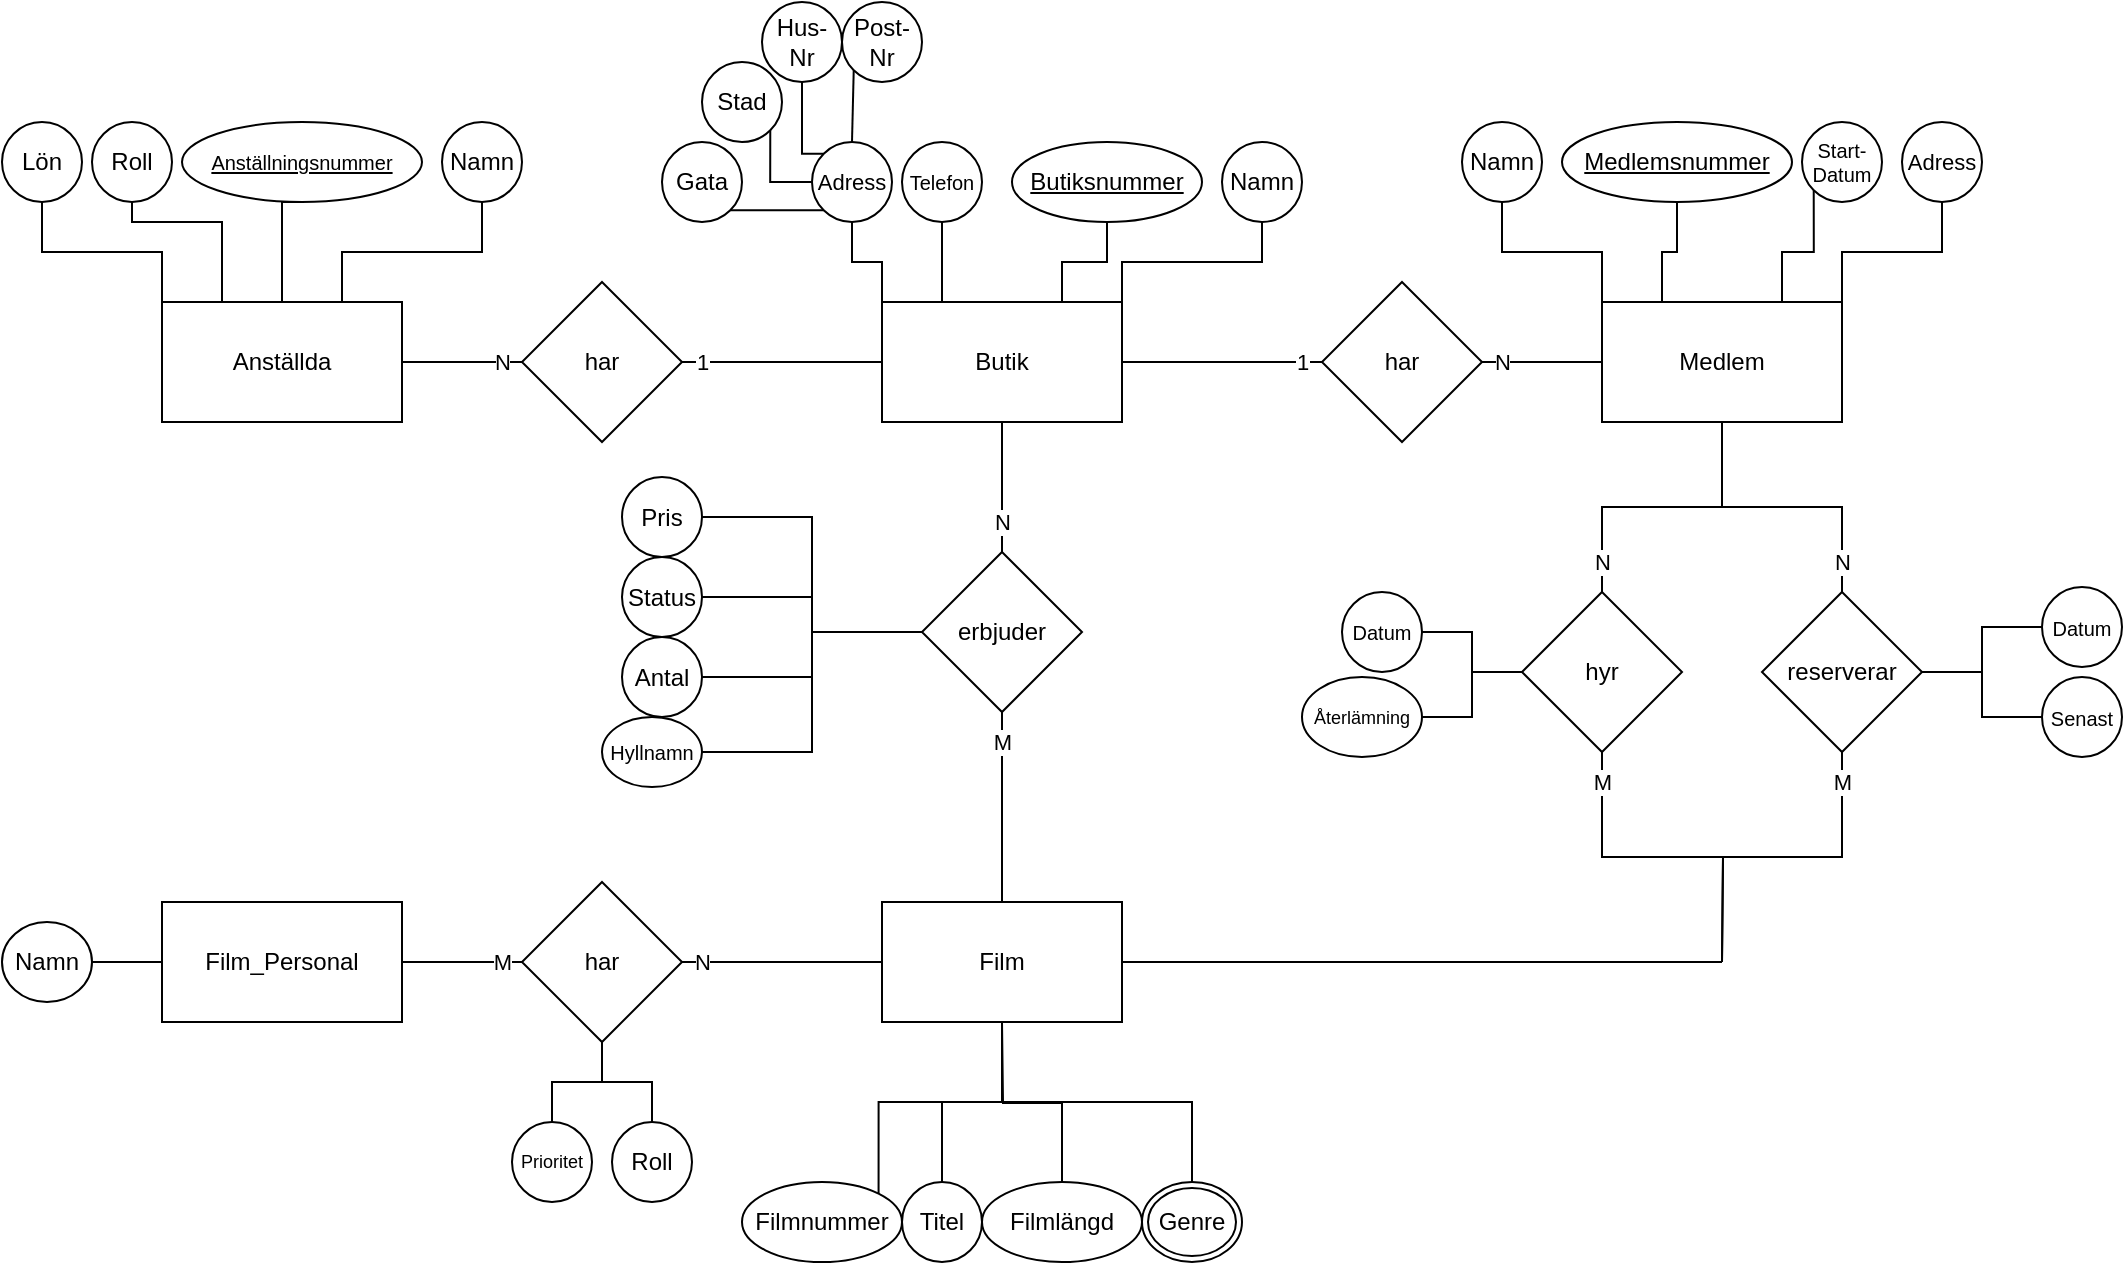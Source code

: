 <mxfile version="24.7.16">
  <diagram name="Page-1" id="8Zpo332dCGun63UNyjS6">
    <mxGraphModel dx="989" dy="534" grid="1" gridSize="10" guides="1" tooltips="1" connect="1" arrows="1" fold="1" page="1" pageScale="1" pageWidth="1654" pageHeight="2336" math="0" shadow="0">
      <root>
        <mxCell id="0" />
        <mxCell id="1" parent="0" />
        <mxCell id="m6FLoSGMfTkBYZxW1C0_-3" value="1" style="edgeStyle=orthogonalEdgeStyle;rounded=0;orthogonalLoop=1;jettySize=auto;html=1;endArrow=none;endFill=0;" parent="1" source="m6FLoSGMfTkBYZxW1C0_-1" target="m6FLoSGMfTkBYZxW1C0_-2" edge="1">
          <mxGeometry x="0.8" relative="1" as="geometry">
            <mxPoint as="offset" />
          </mxGeometry>
        </mxCell>
        <mxCell id="m6FLoSGMfTkBYZxW1C0_-26" style="edgeStyle=orthogonalEdgeStyle;rounded=0;orthogonalLoop=1;jettySize=auto;html=1;exitX=0;exitY=0;exitDx=0;exitDy=0;entryX=0.5;entryY=1;entryDx=0;entryDy=0;endArrow=none;endFill=0;" parent="1" source="m6FLoSGMfTkBYZxW1C0_-1" target="m6FLoSGMfTkBYZxW1C0_-22" edge="1">
          <mxGeometry relative="1" as="geometry" />
        </mxCell>
        <mxCell id="m6FLoSGMfTkBYZxW1C0_-27" style="edgeStyle=orthogonalEdgeStyle;rounded=0;orthogonalLoop=1;jettySize=auto;html=1;exitX=0.25;exitY=0;exitDx=0;exitDy=0;entryX=0.5;entryY=1;entryDx=0;entryDy=0;endArrow=none;endFill=0;" parent="1" source="m6FLoSGMfTkBYZxW1C0_-1" target="m6FLoSGMfTkBYZxW1C0_-23" edge="1">
          <mxGeometry relative="1" as="geometry" />
        </mxCell>
        <mxCell id="m6FLoSGMfTkBYZxW1C0_-49" value="1" style="edgeStyle=orthogonalEdgeStyle;rounded=0;orthogonalLoop=1;jettySize=auto;html=1;endArrow=none;endFill=0;" parent="1" source="m6FLoSGMfTkBYZxW1C0_-1" target="m6FLoSGMfTkBYZxW1C0_-48" edge="1">
          <mxGeometry x="0.8" relative="1" as="geometry">
            <mxPoint as="offset" />
          </mxGeometry>
        </mxCell>
        <mxCell id="m6FLoSGMfTkBYZxW1C0_-61" value="N" style="edgeStyle=orthogonalEdgeStyle;rounded=0;orthogonalLoop=1;jettySize=auto;html=1;endArrow=none;endFill=0;" parent="1" source="m6FLoSGMfTkBYZxW1C0_-1" target="m6FLoSGMfTkBYZxW1C0_-60" edge="1">
          <mxGeometry x="0.538" relative="1" as="geometry">
            <mxPoint as="offset" />
          </mxGeometry>
        </mxCell>
        <mxCell id="m6FLoSGMfTkBYZxW1C0_-1" value="Butik" style="rounded=0;whiteSpace=wrap;html=1;" parent="1" vertex="1">
          <mxGeometry x="650" y="210" width="120" height="60" as="geometry" />
        </mxCell>
        <mxCell id="m6FLoSGMfTkBYZxW1C0_-21" value="N" style="edgeStyle=orthogonalEdgeStyle;rounded=0;orthogonalLoop=1;jettySize=auto;html=1;exitX=0;exitY=0.5;exitDx=0;exitDy=0;entryX=1;entryY=0.5;entryDx=0;entryDy=0;endArrow=none;endFill=0;" parent="1" source="m6FLoSGMfTkBYZxW1C0_-2" target="m6FLoSGMfTkBYZxW1C0_-4" edge="1">
          <mxGeometry x="-0.667" relative="1" as="geometry">
            <mxPoint as="offset" />
          </mxGeometry>
        </mxCell>
        <mxCell id="m6FLoSGMfTkBYZxW1C0_-2" value="har" style="rhombus;whiteSpace=wrap;html=1;rounded=0;" parent="1" vertex="1">
          <mxGeometry x="470" y="200" width="80" height="80" as="geometry" />
        </mxCell>
        <mxCell id="m6FLoSGMfTkBYZxW1C0_-14" style="edgeStyle=orthogonalEdgeStyle;rounded=0;orthogonalLoop=1;jettySize=auto;html=1;exitX=0;exitY=0;exitDx=0;exitDy=0;entryX=0.5;entryY=1;entryDx=0;entryDy=0;endArrow=none;endFill=0;" parent="1" source="m6FLoSGMfTkBYZxW1C0_-4" target="m6FLoSGMfTkBYZxW1C0_-6" edge="1">
          <mxGeometry relative="1" as="geometry" />
        </mxCell>
        <mxCell id="m6FLoSGMfTkBYZxW1C0_-17" style="edgeStyle=orthogonalEdgeStyle;rounded=0;orthogonalLoop=1;jettySize=auto;html=1;exitX=0.75;exitY=0;exitDx=0;exitDy=0;entryX=0.5;entryY=1;entryDx=0;entryDy=0;endArrow=none;endFill=0;" parent="1" source="m6FLoSGMfTkBYZxW1C0_-4" target="m6FLoSGMfTkBYZxW1C0_-9" edge="1">
          <mxGeometry relative="1" as="geometry" />
        </mxCell>
        <mxCell id="m6FLoSGMfTkBYZxW1C0_-4" value="Anställda" style="whiteSpace=wrap;html=1;rounded=0;" parent="1" vertex="1">
          <mxGeometry x="290" y="210" width="120" height="60" as="geometry" />
        </mxCell>
        <mxCell id="m6FLoSGMfTkBYZxW1C0_-6" value="Lön" style="ellipse;whiteSpace=wrap;html=1;" parent="1" vertex="1">
          <mxGeometry x="210" y="120" width="40" height="40" as="geometry" />
        </mxCell>
        <mxCell id="URoDn2Y77BlblB-8Fl30-33" style="edgeStyle=orthogonalEdgeStyle;rounded=0;orthogonalLoop=1;jettySize=auto;html=1;exitX=0.5;exitY=1;exitDx=0;exitDy=0;entryX=0.25;entryY=0;entryDx=0;entryDy=0;endArrow=none;endFill=0;" edge="1" parent="1" source="m6FLoSGMfTkBYZxW1C0_-7" target="m6FLoSGMfTkBYZxW1C0_-4">
          <mxGeometry relative="1" as="geometry">
            <Array as="points">
              <mxPoint x="275" y="170" />
              <mxPoint x="320" y="170" />
            </Array>
          </mxGeometry>
        </mxCell>
        <mxCell id="m6FLoSGMfTkBYZxW1C0_-7" value="Roll" style="ellipse;whiteSpace=wrap;html=1;" parent="1" vertex="1">
          <mxGeometry x="255" y="120" width="40" height="40" as="geometry" />
        </mxCell>
        <mxCell id="URoDn2Y77BlblB-8Fl30-27" style="edgeStyle=orthogonalEdgeStyle;rounded=0;orthogonalLoop=1;jettySize=auto;html=1;exitX=0.5;exitY=1;exitDx=0;exitDy=0;entryX=0.5;entryY=0;entryDx=0;entryDy=0;endArrow=none;endFill=0;" edge="1" parent="1" source="m6FLoSGMfTkBYZxW1C0_-8" target="m6FLoSGMfTkBYZxW1C0_-4">
          <mxGeometry relative="1" as="geometry">
            <Array as="points">
              <mxPoint x="350" y="160" />
            </Array>
          </mxGeometry>
        </mxCell>
        <mxCell id="m6FLoSGMfTkBYZxW1C0_-8" value="&lt;u style=&quot;font-size: 10px;&quot;&gt;Anställningsnummer&lt;/u&gt;" style="ellipse;whiteSpace=wrap;html=1;fontSize=10;" parent="1" vertex="1">
          <mxGeometry x="300" y="120" width="120" height="40" as="geometry" />
        </mxCell>
        <mxCell id="m6FLoSGMfTkBYZxW1C0_-9" value="Namn" style="ellipse;whiteSpace=wrap;html=1;" parent="1" vertex="1">
          <mxGeometry x="430" y="120" width="40" height="40" as="geometry" />
        </mxCell>
        <mxCell id="m6FLoSGMfTkBYZxW1C0_-44" style="edgeStyle=orthogonalEdgeStyle;rounded=0;orthogonalLoop=1;jettySize=auto;html=1;exitX=0;exitY=1;exitDx=0;exitDy=0;entryX=1;entryY=1;entryDx=0;entryDy=0;endArrow=none;endFill=0;" parent="1" source="m6FLoSGMfTkBYZxW1C0_-22" target="m6FLoSGMfTkBYZxW1C0_-30" edge="1">
          <mxGeometry relative="1" as="geometry" />
        </mxCell>
        <mxCell id="m6FLoSGMfTkBYZxW1C0_-45" style="edgeStyle=orthogonalEdgeStyle;rounded=0;orthogonalLoop=1;jettySize=auto;html=1;exitX=0;exitY=0.5;exitDx=0;exitDy=0;entryX=1;entryY=1;entryDx=0;entryDy=0;endArrow=none;endFill=0;" parent="1" source="m6FLoSGMfTkBYZxW1C0_-22" target="m6FLoSGMfTkBYZxW1C0_-31" edge="1">
          <mxGeometry relative="1" as="geometry" />
        </mxCell>
        <mxCell id="m6FLoSGMfTkBYZxW1C0_-46" style="edgeStyle=orthogonalEdgeStyle;rounded=0;orthogonalLoop=1;jettySize=auto;html=1;exitX=0;exitY=0;exitDx=0;exitDy=0;entryX=0.5;entryY=1;entryDx=0;entryDy=0;endArrow=none;endFill=0;" parent="1" source="m6FLoSGMfTkBYZxW1C0_-22" target="m6FLoSGMfTkBYZxW1C0_-33" edge="1">
          <mxGeometry relative="1" as="geometry" />
        </mxCell>
        <mxCell id="URoDn2Y77BlblB-8Fl30-1" style="edgeStyle=orthogonalEdgeStyle;rounded=0;orthogonalLoop=1;jettySize=auto;html=1;exitX=0.5;exitY=0;exitDx=0;exitDy=0;entryX=0;entryY=1;entryDx=0;entryDy=0;endArrow=none;endFill=0;" edge="1" parent="1" source="m6FLoSGMfTkBYZxW1C0_-22" target="m6FLoSGMfTkBYZxW1C0_-32">
          <mxGeometry relative="1" as="geometry" />
        </mxCell>
        <mxCell id="m6FLoSGMfTkBYZxW1C0_-22" value="Adress" style="ellipse;whiteSpace=wrap;html=1;fontSize=11;" parent="1" vertex="1">
          <mxGeometry x="615" y="130" width="40" height="40" as="geometry" />
        </mxCell>
        <mxCell id="m6FLoSGMfTkBYZxW1C0_-23" value="Telefon" style="ellipse;whiteSpace=wrap;html=1;fontSize=10;" parent="1" vertex="1">
          <mxGeometry x="660" y="130" width="40" height="40" as="geometry" />
        </mxCell>
        <mxCell id="URoDn2Y77BlblB-8Fl30-23" style="edgeStyle=orthogonalEdgeStyle;rounded=0;orthogonalLoop=1;jettySize=auto;html=1;exitX=0.5;exitY=1;exitDx=0;exitDy=0;entryX=0.75;entryY=0;entryDx=0;entryDy=0;endArrow=none;endFill=0;" edge="1" parent="1" source="m6FLoSGMfTkBYZxW1C0_-24" target="m6FLoSGMfTkBYZxW1C0_-1">
          <mxGeometry relative="1" as="geometry" />
        </mxCell>
        <mxCell id="m6FLoSGMfTkBYZxW1C0_-24" value="&lt;u&gt;Butiksnummer&lt;/u&gt;" style="ellipse;whiteSpace=wrap;html=1;" parent="1" vertex="1">
          <mxGeometry x="715" y="130" width="95" height="40" as="geometry" />
        </mxCell>
        <mxCell id="URoDn2Y77BlblB-8Fl30-22" style="edgeStyle=orthogonalEdgeStyle;rounded=0;orthogonalLoop=1;jettySize=auto;html=1;exitX=0.5;exitY=1;exitDx=0;exitDy=0;entryX=1;entryY=0;entryDx=0;entryDy=0;endArrow=none;endFill=0;" edge="1" parent="1" source="m6FLoSGMfTkBYZxW1C0_-25" target="m6FLoSGMfTkBYZxW1C0_-1">
          <mxGeometry relative="1" as="geometry" />
        </mxCell>
        <mxCell id="m6FLoSGMfTkBYZxW1C0_-25" value="Namn" style="ellipse;whiteSpace=wrap;html=1;" parent="1" vertex="1">
          <mxGeometry x="820" y="130" width="40" height="40" as="geometry" />
        </mxCell>
        <mxCell id="m6FLoSGMfTkBYZxW1C0_-30" value="Gata" style="ellipse;whiteSpace=wrap;html=1;" parent="1" vertex="1">
          <mxGeometry x="540" y="130" width="40" height="40" as="geometry" />
        </mxCell>
        <mxCell id="m6FLoSGMfTkBYZxW1C0_-31" value="Stad" style="ellipse;whiteSpace=wrap;html=1;" parent="1" vertex="1">
          <mxGeometry x="560" y="90" width="40" height="40" as="geometry" />
        </mxCell>
        <mxCell id="m6FLoSGMfTkBYZxW1C0_-32" value="Post- Nr" style="ellipse;whiteSpace=wrap;html=1;" parent="1" vertex="1">
          <mxGeometry x="630" y="60" width="40" height="40" as="geometry" />
        </mxCell>
        <mxCell id="m6FLoSGMfTkBYZxW1C0_-33" value="Hus- Nr" style="ellipse;whiteSpace=wrap;html=1;" parent="1" vertex="1">
          <mxGeometry x="590" y="60" width="40" height="40" as="geometry" />
        </mxCell>
        <mxCell id="m6FLoSGMfTkBYZxW1C0_-51" value="N" style="edgeStyle=orthogonalEdgeStyle;rounded=0;orthogonalLoop=1;jettySize=auto;html=1;endArrow=none;endFill=0;" parent="1" source="m6FLoSGMfTkBYZxW1C0_-48" target="m6FLoSGMfTkBYZxW1C0_-50" edge="1">
          <mxGeometry x="-0.667" relative="1" as="geometry">
            <mxPoint as="offset" />
          </mxGeometry>
        </mxCell>
        <mxCell id="m6FLoSGMfTkBYZxW1C0_-48" value="har" style="rhombus;whiteSpace=wrap;html=1;rounded=0;" parent="1" vertex="1">
          <mxGeometry x="870" y="200" width="80" height="80" as="geometry" />
        </mxCell>
        <mxCell id="m6FLoSGMfTkBYZxW1C0_-103" value="N" style="edgeStyle=orthogonalEdgeStyle;rounded=0;orthogonalLoop=1;jettySize=auto;html=1;exitX=0.5;exitY=1;exitDx=0;exitDy=0;entryX=0.5;entryY=0;entryDx=0;entryDy=0;endArrow=none;endFill=0;" parent="1" source="m6FLoSGMfTkBYZxW1C0_-50" target="m6FLoSGMfTkBYZxW1C0_-100" edge="1">
          <mxGeometry x="0.793" relative="1" as="geometry">
            <mxPoint as="offset" />
          </mxGeometry>
        </mxCell>
        <mxCell id="m6FLoSGMfTkBYZxW1C0_-104" value="N" style="edgeStyle=orthogonalEdgeStyle;rounded=0;orthogonalLoop=1;jettySize=auto;html=1;exitX=0.5;exitY=1;exitDx=0;exitDy=0;entryX=0.5;entryY=0;entryDx=0;entryDy=0;endArrow=none;endFill=0;" parent="1" source="m6FLoSGMfTkBYZxW1C0_-50" target="m6FLoSGMfTkBYZxW1C0_-102" edge="1">
          <mxGeometry x="0.793" relative="1" as="geometry">
            <mxPoint as="offset" />
          </mxGeometry>
        </mxCell>
        <mxCell id="m6FLoSGMfTkBYZxW1C0_-50" value="Medlem" style="whiteSpace=wrap;html=1;rounded=0;" parent="1" vertex="1">
          <mxGeometry x="1010" y="210" width="120" height="60" as="geometry" />
        </mxCell>
        <mxCell id="URoDn2Y77BlblB-8Fl30-20" style="edgeStyle=orthogonalEdgeStyle;rounded=0;orthogonalLoop=1;jettySize=auto;html=1;exitX=0.5;exitY=1;exitDx=0;exitDy=0;entryX=0;entryY=0;entryDx=0;entryDy=0;endArrow=none;endFill=0;" edge="1" parent="1" source="m6FLoSGMfTkBYZxW1C0_-52" target="m6FLoSGMfTkBYZxW1C0_-50">
          <mxGeometry relative="1" as="geometry" />
        </mxCell>
        <mxCell id="m6FLoSGMfTkBYZxW1C0_-52" value="Namn" style="ellipse;whiteSpace=wrap;html=1;" parent="1" vertex="1">
          <mxGeometry x="940" y="120" width="40" height="40" as="geometry" />
        </mxCell>
        <mxCell id="URoDn2Y77BlblB-8Fl30-28" style="edgeStyle=orthogonalEdgeStyle;rounded=0;orthogonalLoop=1;jettySize=auto;html=1;exitX=0.5;exitY=1;exitDx=0;exitDy=0;entryX=0.25;entryY=0;entryDx=0;entryDy=0;endArrow=none;endFill=0;" edge="1" parent="1" source="m6FLoSGMfTkBYZxW1C0_-53" target="m6FLoSGMfTkBYZxW1C0_-50">
          <mxGeometry relative="1" as="geometry" />
        </mxCell>
        <mxCell id="m6FLoSGMfTkBYZxW1C0_-53" value="&lt;u&gt;Medlemsnummer&lt;/u&gt;" style="ellipse;whiteSpace=wrap;html=1;" parent="1" vertex="1">
          <mxGeometry x="990" y="120" width="115" height="40" as="geometry" />
        </mxCell>
        <mxCell id="URoDn2Y77BlblB-8Fl30-31" style="edgeStyle=orthogonalEdgeStyle;rounded=0;orthogonalLoop=1;jettySize=auto;html=1;exitX=0;exitY=1;exitDx=0;exitDy=0;entryX=0.75;entryY=0;entryDx=0;entryDy=0;endArrow=none;endFill=0;" edge="1" parent="1" source="m6FLoSGMfTkBYZxW1C0_-54" target="m6FLoSGMfTkBYZxW1C0_-50">
          <mxGeometry relative="1" as="geometry" />
        </mxCell>
        <mxCell id="m6FLoSGMfTkBYZxW1C0_-54" value="Start- Datum" style="ellipse;whiteSpace=wrap;html=1;fontSize=10;" parent="1" vertex="1">
          <mxGeometry x="1110" y="120" width="40" height="40" as="geometry" />
        </mxCell>
        <mxCell id="URoDn2Y77BlblB-8Fl30-29" style="edgeStyle=orthogonalEdgeStyle;rounded=0;orthogonalLoop=1;jettySize=auto;html=1;exitX=0.5;exitY=1;exitDx=0;exitDy=0;entryX=1;entryY=0;entryDx=0;entryDy=0;endArrow=none;endFill=0;" edge="1" parent="1" source="m6FLoSGMfTkBYZxW1C0_-55" target="m6FLoSGMfTkBYZxW1C0_-50">
          <mxGeometry relative="1" as="geometry" />
        </mxCell>
        <mxCell id="m6FLoSGMfTkBYZxW1C0_-55" value="Adress" style="ellipse;whiteSpace=wrap;html=1;fontSize=11;" parent="1" vertex="1">
          <mxGeometry x="1160" y="120" width="40" height="40" as="geometry" />
        </mxCell>
        <mxCell id="m6FLoSGMfTkBYZxW1C0_-63" value="M" style="edgeStyle=orthogonalEdgeStyle;rounded=0;orthogonalLoop=1;jettySize=auto;html=1;endArrow=none;endFill=0;" parent="1" source="m6FLoSGMfTkBYZxW1C0_-60" target="m6FLoSGMfTkBYZxW1C0_-62" edge="1">
          <mxGeometry x="-0.684" relative="1" as="geometry">
            <mxPoint as="offset" />
          </mxGeometry>
        </mxCell>
        <mxCell id="m6FLoSGMfTkBYZxW1C0_-83" style="edgeStyle=orthogonalEdgeStyle;rounded=0;orthogonalLoop=1;jettySize=auto;html=1;exitX=0;exitY=0.5;exitDx=0;exitDy=0;entryX=1;entryY=0.5;entryDx=0;entryDy=0;endArrow=none;endFill=0;" parent="1" source="m6FLoSGMfTkBYZxW1C0_-60" target="m6FLoSGMfTkBYZxW1C0_-77" edge="1">
          <mxGeometry relative="1" as="geometry" />
        </mxCell>
        <mxCell id="m6FLoSGMfTkBYZxW1C0_-84" style="edgeStyle=orthogonalEdgeStyle;rounded=0;orthogonalLoop=1;jettySize=auto;html=1;exitX=0;exitY=0.5;exitDx=0;exitDy=0;entryX=1;entryY=0.5;entryDx=0;entryDy=0;endArrow=none;endFill=0;" parent="1" source="m6FLoSGMfTkBYZxW1C0_-60" target="m6FLoSGMfTkBYZxW1C0_-78" edge="1">
          <mxGeometry relative="1" as="geometry" />
        </mxCell>
        <mxCell id="m6FLoSGMfTkBYZxW1C0_-60" value="erbjuder" style="rhombus;whiteSpace=wrap;html=1;rounded=0;" parent="1" vertex="1">
          <mxGeometry x="670" y="335" width="80" height="80" as="geometry" />
        </mxCell>
        <mxCell id="m6FLoSGMfTkBYZxW1C0_-65" value="N" style="edgeStyle=orthogonalEdgeStyle;rounded=0;orthogonalLoop=1;jettySize=auto;html=1;endArrow=none;endFill=0;" parent="1" source="m6FLoSGMfTkBYZxW1C0_-62" target="m6FLoSGMfTkBYZxW1C0_-64" edge="1">
          <mxGeometry x="0.8" relative="1" as="geometry">
            <mxPoint as="offset" />
          </mxGeometry>
        </mxCell>
        <mxCell id="m6FLoSGMfTkBYZxW1C0_-106" style="edgeStyle=orthogonalEdgeStyle;rounded=0;orthogonalLoop=1;jettySize=auto;html=1;exitX=1;exitY=0.5;exitDx=0;exitDy=0;endArrow=none;endFill=0;" parent="1" source="m6FLoSGMfTkBYZxW1C0_-62" edge="1">
          <mxGeometry relative="1" as="geometry">
            <mxPoint x="1070" y="540" as="targetPoint" />
          </mxGeometry>
        </mxCell>
        <mxCell id="m6FLoSGMfTkBYZxW1C0_-62" value="Film" style="whiteSpace=wrap;html=1;rounded=0;" parent="1" vertex="1">
          <mxGeometry x="650" y="510" width="120" height="60" as="geometry" />
        </mxCell>
        <mxCell id="m6FLoSGMfTkBYZxW1C0_-67" value="M" style="edgeStyle=orthogonalEdgeStyle;rounded=0;orthogonalLoop=1;jettySize=auto;html=1;endArrow=none;endFill=0;" parent="1" source="m6FLoSGMfTkBYZxW1C0_-64" target="m6FLoSGMfTkBYZxW1C0_-66" edge="1">
          <mxGeometry x="-0.667" relative="1" as="geometry">
            <mxPoint as="offset" />
          </mxGeometry>
        </mxCell>
        <mxCell id="m6FLoSGMfTkBYZxW1C0_-87" style="edgeStyle=orthogonalEdgeStyle;rounded=0;orthogonalLoop=1;jettySize=auto;html=1;exitX=0.5;exitY=1;exitDx=0;exitDy=0;entryX=0.5;entryY=0;entryDx=0;entryDy=0;endArrow=none;endFill=0;" parent="1" source="m6FLoSGMfTkBYZxW1C0_-64" target="m6FLoSGMfTkBYZxW1C0_-86" edge="1">
          <mxGeometry relative="1" as="geometry" />
        </mxCell>
        <mxCell id="m6FLoSGMfTkBYZxW1C0_-88" style="edgeStyle=orthogonalEdgeStyle;rounded=0;orthogonalLoop=1;jettySize=auto;html=1;exitX=0.5;exitY=1;exitDx=0;exitDy=0;entryX=0.5;entryY=0;entryDx=0;entryDy=0;endArrow=none;endFill=0;" parent="1" source="m6FLoSGMfTkBYZxW1C0_-64" target="m6FLoSGMfTkBYZxW1C0_-85" edge="1">
          <mxGeometry relative="1" as="geometry" />
        </mxCell>
        <mxCell id="m6FLoSGMfTkBYZxW1C0_-64" value="har" style="rhombus;whiteSpace=wrap;html=1;rounded=0;" parent="1" vertex="1">
          <mxGeometry x="470" y="500" width="80" height="80" as="geometry" />
        </mxCell>
        <mxCell id="m6FLoSGMfTkBYZxW1C0_-66" value="Film_Personal" style="whiteSpace=wrap;html=1;rounded=0;" parent="1" vertex="1">
          <mxGeometry x="290" y="510" width="120" height="60" as="geometry" />
        </mxCell>
        <mxCell id="URoDn2Y77BlblB-8Fl30-10" style="edgeStyle=orthogonalEdgeStyle;rounded=0;orthogonalLoop=1;jettySize=auto;html=1;exitX=1;exitY=0.5;exitDx=0;exitDy=0;entryX=0;entryY=0.5;entryDx=0;entryDy=0;endArrow=none;endFill=0;" edge="1" parent="1" source="m6FLoSGMfTkBYZxW1C0_-73" target="m6FLoSGMfTkBYZxW1C0_-60">
          <mxGeometry relative="1" as="geometry" />
        </mxCell>
        <mxCell id="m6FLoSGMfTkBYZxW1C0_-73" value="Hyllnamn" style="ellipse;whiteSpace=wrap;html=1;rounded=0;fontSize=10;" parent="1" vertex="1">
          <mxGeometry x="510" y="417.5" width="50" height="35" as="geometry" />
        </mxCell>
        <mxCell id="URoDn2Y77BlblB-8Fl30-9" style="edgeStyle=orthogonalEdgeStyle;rounded=0;orthogonalLoop=1;jettySize=auto;html=1;exitX=1;exitY=0.5;exitDx=0;exitDy=0;entryX=0;entryY=0.5;entryDx=0;entryDy=0;endArrow=none;endFill=0;" edge="1" parent="1" source="m6FLoSGMfTkBYZxW1C0_-76" target="m6FLoSGMfTkBYZxW1C0_-60">
          <mxGeometry relative="1" as="geometry" />
        </mxCell>
        <mxCell id="m6FLoSGMfTkBYZxW1C0_-76" value="Antal" style="ellipse;whiteSpace=wrap;html=1;" parent="1" vertex="1">
          <mxGeometry x="520" y="377.5" width="40" height="40" as="geometry" />
        </mxCell>
        <mxCell id="m6FLoSGMfTkBYZxW1C0_-77" value="Status" style="ellipse;whiteSpace=wrap;html=1;" parent="1" vertex="1">
          <mxGeometry x="520" y="337.5" width="40" height="40" as="geometry" />
        </mxCell>
        <mxCell id="m6FLoSGMfTkBYZxW1C0_-78" value="Pris" style="ellipse;whiteSpace=wrap;html=1;" parent="1" vertex="1">
          <mxGeometry x="520" y="297.5" width="40" height="40" as="geometry" />
        </mxCell>
        <mxCell id="m6FLoSGMfTkBYZxW1C0_-85" value="Roll" style="ellipse;whiteSpace=wrap;html=1;" parent="1" vertex="1">
          <mxGeometry x="515" y="620" width="40" height="40" as="geometry" />
        </mxCell>
        <mxCell id="m6FLoSGMfTkBYZxW1C0_-86" value="Prioritet" style="ellipse;whiteSpace=wrap;html=1;fontSize=9;" parent="1" vertex="1">
          <mxGeometry x="465" y="620" width="40" height="40" as="geometry" />
        </mxCell>
        <mxCell id="m6FLoSGMfTkBYZxW1C0_-92" style="edgeStyle=orthogonalEdgeStyle;rounded=0;orthogonalLoop=1;jettySize=auto;html=1;exitX=1;exitY=0.5;exitDx=0;exitDy=0;entryX=0;entryY=0.5;entryDx=0;entryDy=0;endArrow=none;endFill=0;" parent="1" source="m6FLoSGMfTkBYZxW1C0_-89" target="m6FLoSGMfTkBYZxW1C0_-66" edge="1">
          <mxGeometry relative="1" as="geometry" />
        </mxCell>
        <mxCell id="m6FLoSGMfTkBYZxW1C0_-89" value="Namn" style="ellipse;whiteSpace=wrap;html=1;rounded=0;" parent="1" vertex="1">
          <mxGeometry x="210" y="520" width="45" height="40" as="geometry" />
        </mxCell>
        <mxCell id="URoDn2Y77BlblB-8Fl30-12" style="edgeStyle=orthogonalEdgeStyle;rounded=0;orthogonalLoop=1;jettySize=auto;html=1;exitX=1;exitY=0;exitDx=0;exitDy=0;entryX=0.5;entryY=1;entryDx=0;entryDy=0;endArrow=none;endFill=0;" edge="1" parent="1" source="m6FLoSGMfTkBYZxW1C0_-93" target="m6FLoSGMfTkBYZxW1C0_-62">
          <mxGeometry relative="1" as="geometry" />
        </mxCell>
        <mxCell id="m6FLoSGMfTkBYZxW1C0_-93" value="Filmnummer" style="ellipse;whiteSpace=wrap;html=1;fontStyle=0" parent="1" vertex="1">
          <mxGeometry x="580" y="650" width="80" height="40" as="geometry" />
        </mxCell>
        <mxCell id="URoDn2Y77BlblB-8Fl30-13" style="edgeStyle=orthogonalEdgeStyle;rounded=0;orthogonalLoop=1;jettySize=auto;html=1;exitX=0.5;exitY=0;exitDx=0;exitDy=0;entryX=0.5;entryY=1;entryDx=0;entryDy=0;endArrow=none;endFill=0;" edge="1" parent="1" source="m6FLoSGMfTkBYZxW1C0_-94" target="m6FLoSGMfTkBYZxW1C0_-62">
          <mxGeometry relative="1" as="geometry" />
        </mxCell>
        <mxCell id="m6FLoSGMfTkBYZxW1C0_-94" value="Titel" style="ellipse;whiteSpace=wrap;html=1;" parent="1" vertex="1">
          <mxGeometry x="660" y="650" width="40" height="40" as="geometry" />
        </mxCell>
        <mxCell id="URoDn2Y77BlblB-8Fl30-14" style="edgeStyle=orthogonalEdgeStyle;rounded=0;orthogonalLoop=1;jettySize=auto;html=1;exitX=0.5;exitY=0;exitDx=0;exitDy=0;endArrow=none;endFill=0;" edge="1" parent="1" source="m6FLoSGMfTkBYZxW1C0_-95">
          <mxGeometry relative="1" as="geometry">
            <mxPoint x="710" y="570" as="targetPoint" />
          </mxGeometry>
        </mxCell>
        <mxCell id="m6FLoSGMfTkBYZxW1C0_-95" value="Filmlängd" style="ellipse;whiteSpace=wrap;html=1;" parent="1" vertex="1">
          <mxGeometry x="700" y="650" width="80" height="40" as="geometry" />
        </mxCell>
        <mxCell id="m6FLoSGMfTkBYZxW1C0_-107" value="M" style="edgeStyle=orthogonalEdgeStyle;rounded=0;orthogonalLoop=1;jettySize=auto;html=1;exitX=0.5;exitY=1;exitDx=0;exitDy=0;endArrow=none;endFill=0;" parent="1" source="m6FLoSGMfTkBYZxW1C0_-100" edge="1">
          <mxGeometry x="-0.819" relative="1" as="geometry">
            <mxPoint x="1070" y="540" as="targetPoint" />
            <mxPoint as="offset" />
          </mxGeometry>
        </mxCell>
        <mxCell id="m6FLoSGMfTkBYZxW1C0_-115" style="edgeStyle=orthogonalEdgeStyle;rounded=0;orthogonalLoop=1;jettySize=auto;html=1;exitX=0;exitY=0.5;exitDx=0;exitDy=0;endArrow=none;endFill=0;" parent="1" source="m6FLoSGMfTkBYZxW1C0_-100" target="m6FLoSGMfTkBYZxW1C0_-110" edge="1">
          <mxGeometry relative="1" as="geometry" />
        </mxCell>
        <mxCell id="m6FLoSGMfTkBYZxW1C0_-116" style="edgeStyle=orthogonalEdgeStyle;rounded=0;orthogonalLoop=1;jettySize=auto;html=1;exitX=0;exitY=0.5;exitDx=0;exitDy=0;entryX=1;entryY=0.5;entryDx=0;entryDy=0;endArrow=none;endFill=0;" parent="1" source="m6FLoSGMfTkBYZxW1C0_-100" target="m6FLoSGMfTkBYZxW1C0_-109" edge="1">
          <mxGeometry relative="1" as="geometry" />
        </mxCell>
        <mxCell id="m6FLoSGMfTkBYZxW1C0_-100" value="hyr" style="rhombus;whiteSpace=wrap;html=1;rounded=0;" parent="1" vertex="1">
          <mxGeometry x="970" y="355" width="80" height="80" as="geometry" />
        </mxCell>
        <mxCell id="m6FLoSGMfTkBYZxW1C0_-108" value="M" style="edgeStyle=orthogonalEdgeStyle;rounded=0;orthogonalLoop=1;jettySize=auto;html=1;exitX=0.5;exitY=1;exitDx=0;exitDy=0;endArrow=none;endFill=0;" parent="1" source="m6FLoSGMfTkBYZxW1C0_-102" edge="1">
          <mxGeometry x="-0.818" relative="1" as="geometry">
            <mxPoint x="1070" y="540" as="targetPoint" />
            <mxPoint as="offset" />
          </mxGeometry>
        </mxCell>
        <mxCell id="m6FLoSGMfTkBYZxW1C0_-119" style="edgeStyle=orthogonalEdgeStyle;rounded=0;orthogonalLoop=1;jettySize=auto;html=1;exitX=1;exitY=0.5;exitDx=0;exitDy=0;entryX=0;entryY=0.5;entryDx=0;entryDy=0;endArrow=none;endFill=0;" parent="1" source="m6FLoSGMfTkBYZxW1C0_-102" target="m6FLoSGMfTkBYZxW1C0_-118" edge="1">
          <mxGeometry relative="1" as="geometry" />
        </mxCell>
        <mxCell id="m6FLoSGMfTkBYZxW1C0_-120" style="edgeStyle=orthogonalEdgeStyle;rounded=0;orthogonalLoop=1;jettySize=auto;html=1;exitX=1;exitY=0.5;exitDx=0;exitDy=0;entryX=0;entryY=0.5;entryDx=0;entryDy=0;endArrow=none;endFill=0;" parent="1" source="m6FLoSGMfTkBYZxW1C0_-102" target="m6FLoSGMfTkBYZxW1C0_-117" edge="1">
          <mxGeometry relative="1" as="geometry" />
        </mxCell>
        <mxCell id="m6FLoSGMfTkBYZxW1C0_-102" value="reserverar" style="rhombus;whiteSpace=wrap;html=1;rounded=0;" parent="1" vertex="1">
          <mxGeometry x="1090" y="355" width="80" height="80" as="geometry" />
        </mxCell>
        <mxCell id="m6FLoSGMfTkBYZxW1C0_-109" value="Återlämning" style="ellipse;whiteSpace=wrap;html=1;fontSize=9;" parent="1" vertex="1">
          <mxGeometry x="860" y="397.5" width="60" height="40" as="geometry" />
        </mxCell>
        <mxCell id="m6FLoSGMfTkBYZxW1C0_-110" value="Datum" style="ellipse;whiteSpace=wrap;html=1;fontSize=10;" parent="1" vertex="1">
          <mxGeometry x="880" y="355" width="40" height="40" as="geometry" />
        </mxCell>
        <mxCell id="m6FLoSGMfTkBYZxW1C0_-117" value="Senast" style="ellipse;whiteSpace=wrap;html=1;fontSize=10;" parent="1" vertex="1">
          <mxGeometry x="1230" y="397.5" width="40" height="40" as="geometry" />
        </mxCell>
        <mxCell id="m6FLoSGMfTkBYZxW1C0_-118" value="Datum" style="ellipse;whiteSpace=wrap;html=1;fontSize=10;" parent="1" vertex="1">
          <mxGeometry x="1230" y="352.5" width="40" height="40" as="geometry" />
        </mxCell>
        <mxCell id="URoDn2Y77BlblB-8Fl30-17" style="edgeStyle=orthogonalEdgeStyle;rounded=0;orthogonalLoop=1;jettySize=auto;html=1;exitX=0.5;exitY=0;exitDx=0;exitDy=0;entryX=0.5;entryY=1;entryDx=0;entryDy=0;endArrow=none;endFill=0;" edge="1" parent="1" source="URoDn2Y77BlblB-8Fl30-16" target="m6FLoSGMfTkBYZxW1C0_-62">
          <mxGeometry relative="1" as="geometry" />
        </mxCell>
        <mxCell id="URoDn2Y77BlblB-8Fl30-16" value="Genre" style="ellipse;shape=doubleEllipse;margin=3;whiteSpace=wrap;html=1;align=center;" vertex="1" parent="1">
          <mxGeometry x="780" y="650" width="50" height="40" as="geometry" />
        </mxCell>
      </root>
    </mxGraphModel>
  </diagram>
</mxfile>
